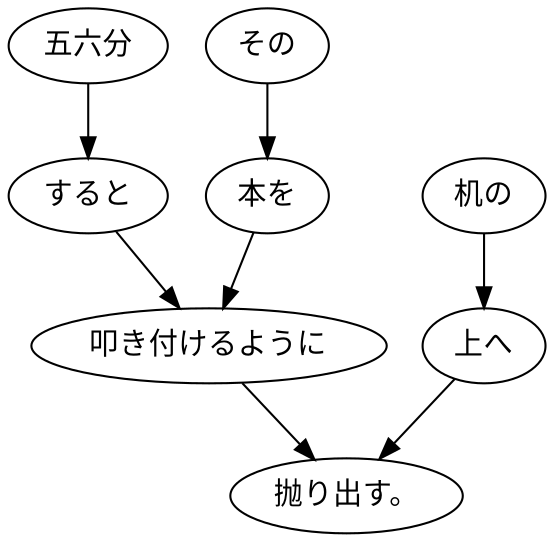 digraph graph473 {
	node0 [label="五六分"];
	node1 [label="すると"];
	node2 [label="その"];
	node3 [label="本を"];
	node4 [label="叩き付けるように"];
	node5 [label="机の"];
	node6 [label="上へ"];
	node7 [label="抛り出す。"];
	node0 -> node1;
	node1 -> node4;
	node2 -> node3;
	node3 -> node4;
	node4 -> node7;
	node5 -> node6;
	node6 -> node7;
}
